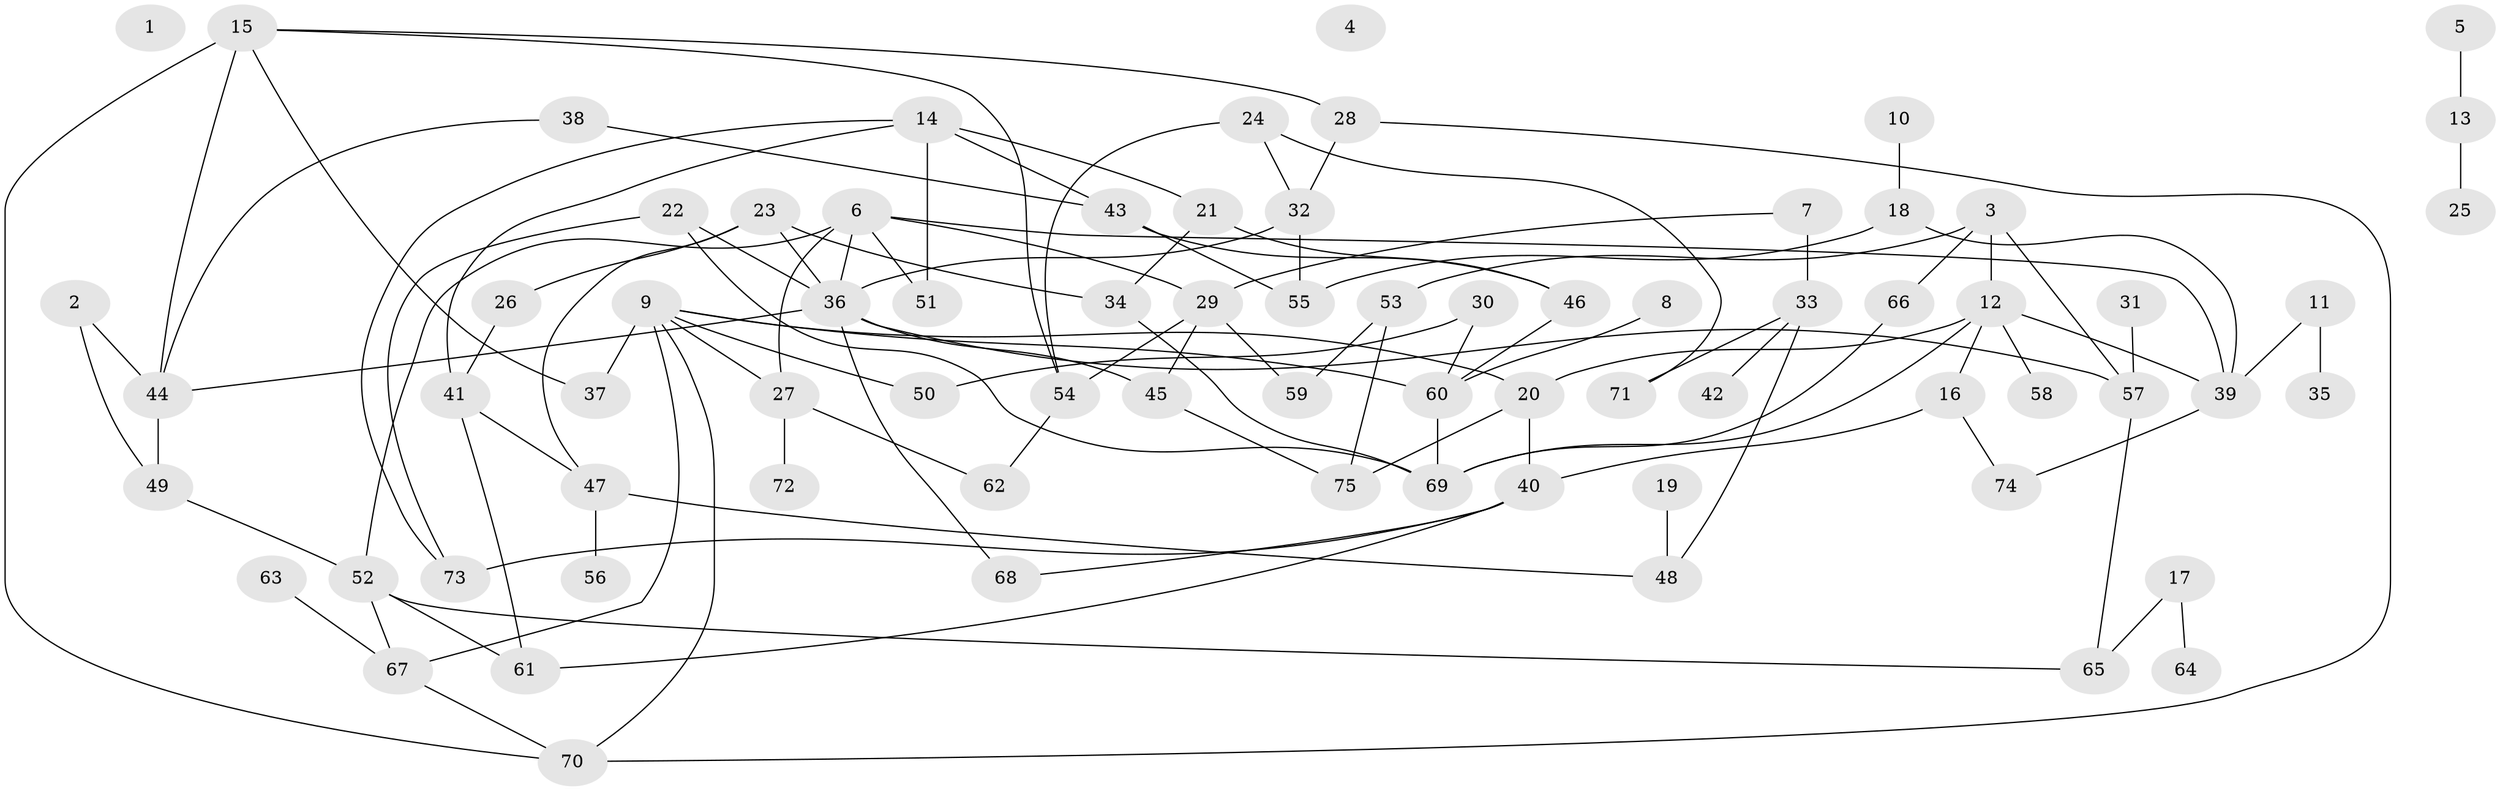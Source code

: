 // coarse degree distribution, {0: 0.04081632653061224, 1: 0.22448979591836735, 4: 0.08163265306122448, 9: 0.02040816326530612, 7: 0.08163265306122448, 2: 0.12244897959183673, 5: 0.14285714285714285, 3: 0.22448979591836735, 8: 0.04081632653061224, 6: 0.02040816326530612}
// Generated by graph-tools (version 1.1) at 2025/23/03/03/25 07:23:28]
// undirected, 75 vertices, 111 edges
graph export_dot {
graph [start="1"]
  node [color=gray90,style=filled];
  1;
  2;
  3;
  4;
  5;
  6;
  7;
  8;
  9;
  10;
  11;
  12;
  13;
  14;
  15;
  16;
  17;
  18;
  19;
  20;
  21;
  22;
  23;
  24;
  25;
  26;
  27;
  28;
  29;
  30;
  31;
  32;
  33;
  34;
  35;
  36;
  37;
  38;
  39;
  40;
  41;
  42;
  43;
  44;
  45;
  46;
  47;
  48;
  49;
  50;
  51;
  52;
  53;
  54;
  55;
  56;
  57;
  58;
  59;
  60;
  61;
  62;
  63;
  64;
  65;
  66;
  67;
  68;
  69;
  70;
  71;
  72;
  73;
  74;
  75;
  2 -- 44;
  2 -- 49;
  3 -- 12;
  3 -- 53;
  3 -- 57;
  3 -- 66;
  5 -- 13;
  6 -- 27;
  6 -- 29;
  6 -- 36;
  6 -- 39;
  6 -- 51;
  6 -- 52;
  7 -- 29;
  7 -- 33;
  8 -- 60;
  9 -- 20;
  9 -- 27;
  9 -- 37;
  9 -- 50;
  9 -- 60;
  9 -- 67;
  9 -- 70;
  10 -- 18;
  11 -- 35;
  11 -- 39;
  12 -- 16;
  12 -- 20;
  12 -- 39;
  12 -- 58;
  12 -- 69;
  13 -- 25;
  14 -- 21;
  14 -- 41;
  14 -- 43;
  14 -- 51;
  14 -- 73;
  15 -- 28;
  15 -- 37;
  15 -- 44;
  15 -- 54;
  15 -- 70;
  16 -- 40;
  16 -- 74;
  17 -- 64;
  17 -- 65;
  18 -- 39;
  18 -- 55;
  19 -- 48;
  20 -- 40;
  20 -- 75;
  21 -- 34;
  21 -- 46;
  22 -- 36;
  22 -- 69;
  22 -- 73;
  23 -- 26;
  23 -- 34;
  23 -- 36;
  23 -- 47;
  24 -- 32;
  24 -- 54;
  24 -- 71;
  26 -- 41;
  27 -- 62;
  27 -- 72;
  28 -- 32;
  28 -- 70;
  29 -- 45;
  29 -- 54;
  29 -- 59;
  30 -- 50;
  30 -- 60;
  31 -- 57;
  32 -- 36;
  32 -- 55;
  33 -- 42;
  33 -- 48;
  33 -- 71;
  34 -- 69;
  36 -- 44;
  36 -- 45;
  36 -- 57;
  36 -- 68;
  38 -- 43;
  38 -- 44;
  39 -- 74;
  40 -- 61;
  40 -- 68;
  40 -- 73;
  41 -- 47;
  41 -- 61;
  43 -- 46;
  43 -- 55;
  44 -- 49;
  45 -- 75;
  46 -- 60;
  47 -- 48;
  47 -- 56;
  49 -- 52;
  52 -- 61;
  52 -- 65;
  52 -- 67;
  53 -- 59;
  53 -- 75;
  54 -- 62;
  57 -- 65;
  60 -- 69;
  63 -- 67;
  66 -- 69;
  67 -- 70;
}
